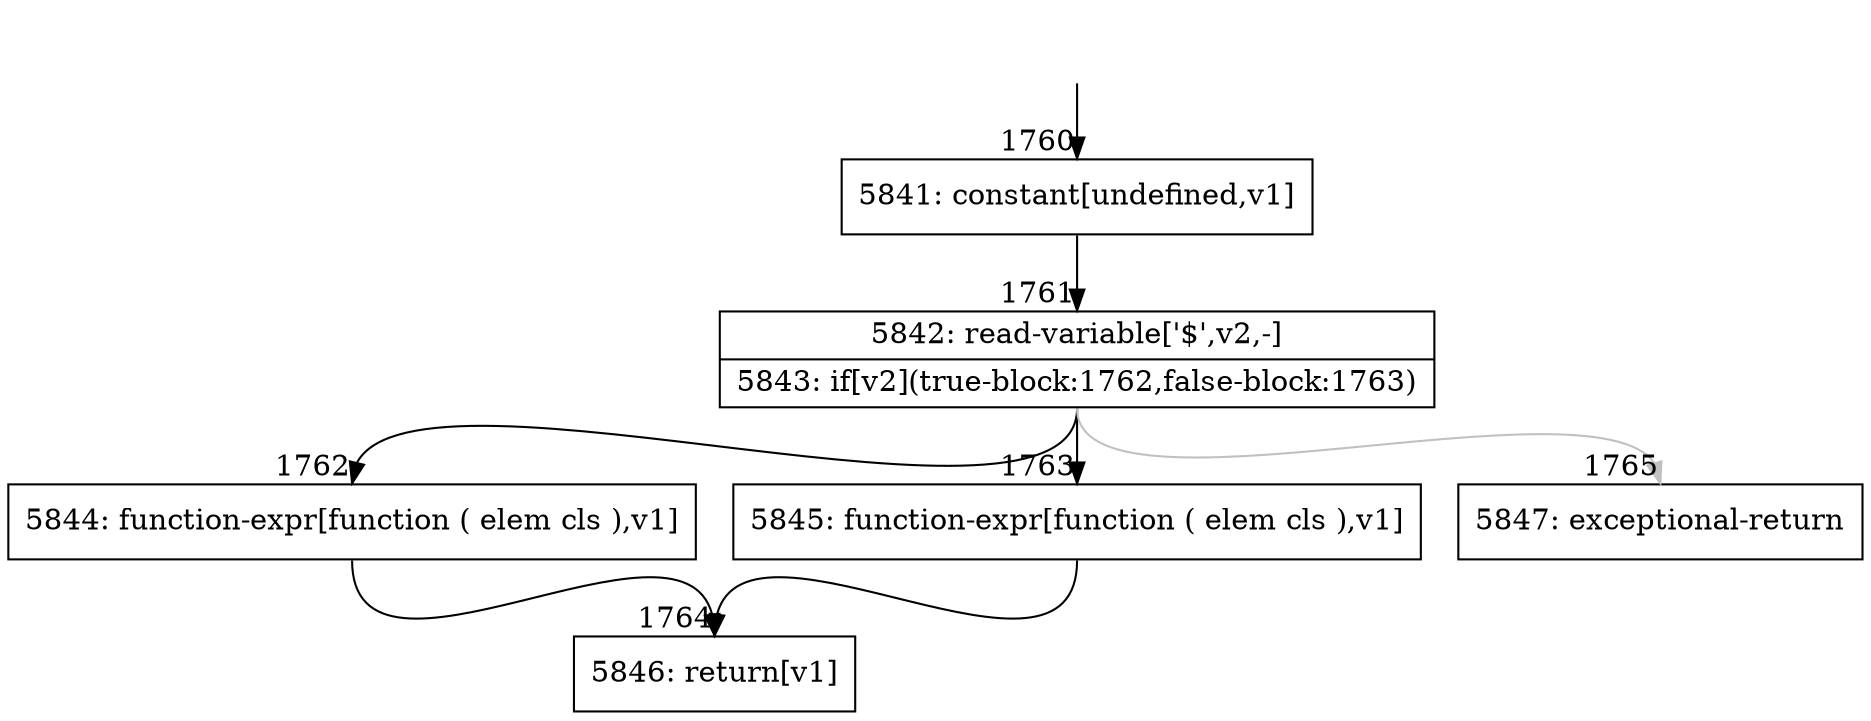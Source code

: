 digraph {
rankdir="TD"
BB_entry143[shape=none,label=""];
BB_entry143 -> BB1760 [tailport=s, headport=n, headlabel="    1760"]
BB1760 [shape=record label="{5841: constant[undefined,v1]}" ] 
BB1760 -> BB1761 [tailport=s, headport=n, headlabel="      1761"]
BB1761 [shape=record label="{5842: read-variable['$',v2,-]|5843: if[v2](true-block:1762,false-block:1763)}" ] 
BB1761 -> BB1762 [tailport=s, headport=n, headlabel="      1762"]
BB1761 -> BB1763 [tailport=s, headport=n, headlabel="      1763"]
BB1761 -> BB1765 [tailport=s, headport=n, color=gray, headlabel="      1765"]
BB1762 [shape=record label="{5844: function-expr[function ( elem cls ),v1]}" ] 
BB1762 -> BB1764 [tailport=s, headport=n, headlabel="      1764"]
BB1763 [shape=record label="{5845: function-expr[function ( elem cls ),v1]}" ] 
BB1763 -> BB1764 [tailport=s, headport=n]
BB1764 [shape=record label="{5846: return[v1]}" ] 
BB1765 [shape=record label="{5847: exceptional-return}" ] 
//#$~ 1557
}
